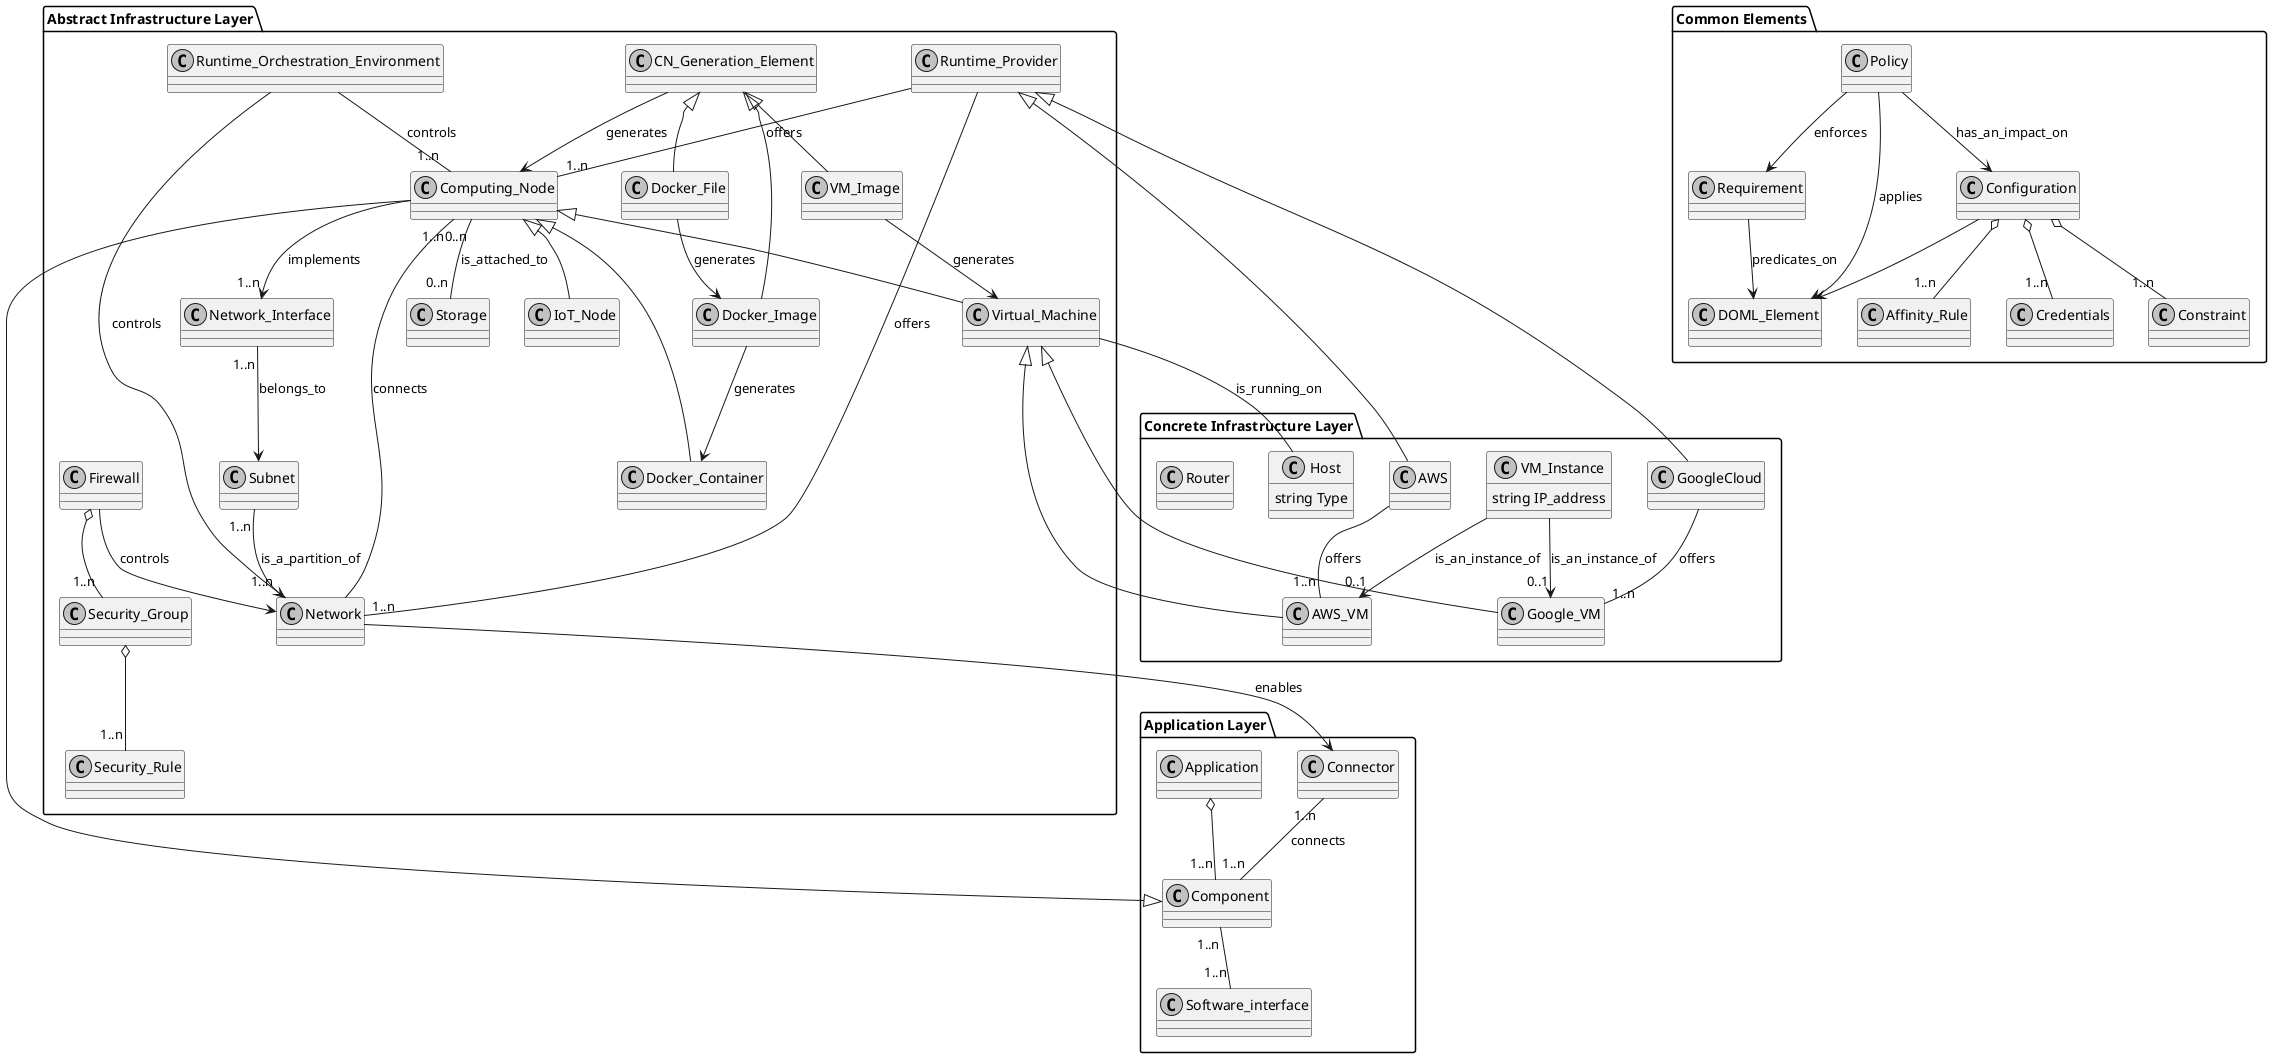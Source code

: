 @startuml piacere_doml_concepts

skinparam monochrome true
skinparam tabSize 2

package "Application Layer" {

  class Application
  class Component
  class Connector
  class Software_interface

  Application o-- "1..n" Component
  Component "1..n" -- "1..n" Software_interface
  Connector "1..n" -- "1..n" Component : connects
}

package "Abstract Infrastructure Layer" {
  class Computing_Node
  class CN_Generation_Element
  class Virtual_Machine
  class Docker_Container
  class VM_Image
  class Docker_Image
  class Docker_File
  class Network
  class Subnet
  class Network_Interface
  class Firewall
  class Security_Group
  class Security_Rule
  class Runtime_Orchestration_Environment
  class Runtime_Provider
  class Storage
  class IoT_Node

  Component ^-- Computing_Node
  Computing_Node ^-- Virtual_Machine
  Computing_Node ^-- Docker_Container
  Computing_Node ^-- IoT_Node
  CN_Generation_Element --> Computing_Node : generates
  CN_Generation_Element ^-- VM_Image
  CN_Generation_Element ^-- Docker_Image
  CN_Generation_Element ^-- Docker_File
  VM_Image --> Virtual_Machine : generates
  Docker_Image --> Docker_Container : generates
  Docker_File --> Docker_Image : generates
  Network --> Connector : enables
  Network -- "1..n" Computing_Node : connects
  Subnet "1..n" --> Network : is_a_partition_of
  Computing_Node --> "1..n" Network_Interface : implements
  Network_Interface "1..n" --> Subnet : belongs_to
  Firewall --> Network : controls
  Firewall o-- "1..n" Security_Group
  Security_Group o-- "1..n" Security_Rule
  Runtime_Orchestration_Environment -- "1..n" Computing_Node : controls
  Runtime_Orchestration_Environment -- "1..n" Network : controls
  Runtime_Provider -- "1..n" Computing_Node : offers
  Runtime_Provider -- "1..n" Network : offers
  Computing_Node "0..n" -- "0..n" Storage : is_attached_to
}

package "Concrete Infrastructure Layer" {
  class AWS
  class GoogleCloud
  class AWS_VM
  class Google_VM
  class VM_Instance {
    string IP_address
  }

  class Host {
    string Type
  }
  class Router

  Runtime_Provider ^-- AWS
  Runtime_Provider ^-- GoogleCloud
  Virtual_Machine ^-- AWS_VM
  AWS -- "1..n" AWS_VM : offers
  Virtual_Machine ^-- Google_VM
  GoogleCloud -- "1..n" Google_VM : offers
  VM_Instance --> "0..1" AWS_VM : is_an_instance_of
  VM_Instance --> "0..1" Google_VM : is_an_instance_of
  Virtual_Machine -- Host : is_running_on
}

package "Common Elements" {
  class Requirement
  class Constraint
  class Affinity_Rule
  class Credentials
  class Configuration
  class Policy
  class DOML_Element

  Configuration o-- "1..n" Constraint
  Configuration o-- "1..n" Affinity_Rule
  Configuration o-- "1..n" Credentials

  Policy --> Requirement : enforces
  Policy --> Configuration : has_an_impact_on
  Requirement --> DOML_Element : predicates_on
  Policy --> DOML_Element : applies
  Configuration --> DOML_Element 
}

@enduml
